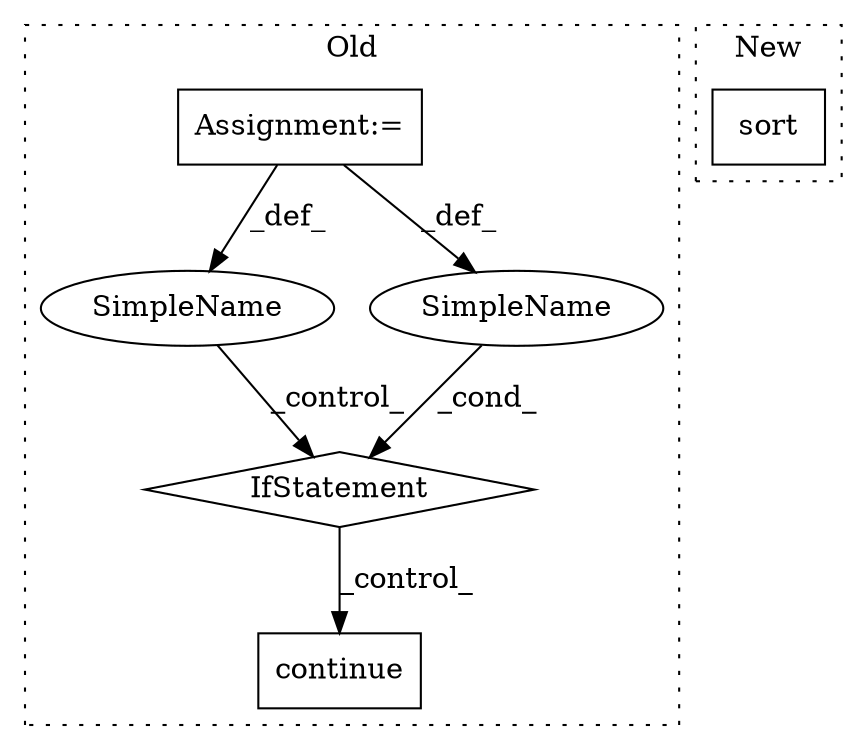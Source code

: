 digraph G {
subgraph cluster0 {
1 [label="continue" a="18" s="5894" l="9" shape="box"];
3 [label="IfStatement" a="25" s="5860,5880" l="4,2" shape="diamond"];
4 [label="SimpleName" a="42" s="5735" l="6" shape="ellipse"];
5 [label="SimpleName" a="42" s="" l="" shape="ellipse"];
6 [label="Assignment:=" a="7" s="5678,5756" l="53,2" shape="box"];
label = "Old";
style="dotted";
}
subgraph cluster1 {
2 [label="sort" a="32" s="4928,4953" l="5,1" shape="box"];
label = "New";
style="dotted";
}
3 -> 1 [label="_control_"];
4 -> 3 [label="_control_"];
5 -> 3 [label="_cond_"];
6 -> 4 [label="_def_"];
6 -> 5 [label="_def_"];
}